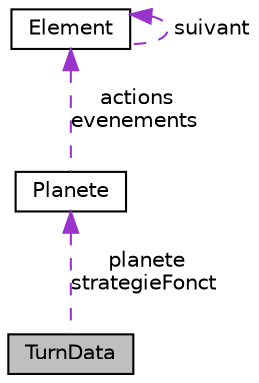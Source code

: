 digraph "TurnData"
{
 // LATEX_PDF_SIZE
  edge [fontname="Helvetica",fontsize="10",labelfontname="Helvetica",labelfontsize="10"];
  node [fontname="Helvetica",fontsize="10",shape=record];
  Node1 [label="TurnData",height=0.2,width=0.4,color="black", fillcolor="grey75", style="filled", fontcolor="black",tooltip="Structure TurnData permet de manipuler chaque tour."];
  Node2 -> Node1 [dir="back",color="darkorchid3",fontsize="10",style="dashed",label=" planete\nstrategieFonct" ,fontname="Helvetica"];
  Node2 [label="Planete",height=0.2,width=0.4,color="black", fillcolor="white", style="filled",URL="$struct_planete.html",tooltip="Structure Planete qui contient des descriptions nécessaires pour le déroulement de la partie."];
  Node3 -> Node2 [dir="back",color="darkorchid3",fontsize="10",style="dashed",label=" actions\nevenements" ,fontname="Helvetica"];
  Node3 [label="Element",height=0.2,width=0.4,color="black", fillcolor="white", style="filled",URL="$struct_element.html",tooltip="struct Element qui est une liste chainée"];
  Node3 -> Node3 [dir="back",color="darkorchid3",fontsize="10",style="dashed",label=" suivant" ,fontname="Helvetica"];
}
